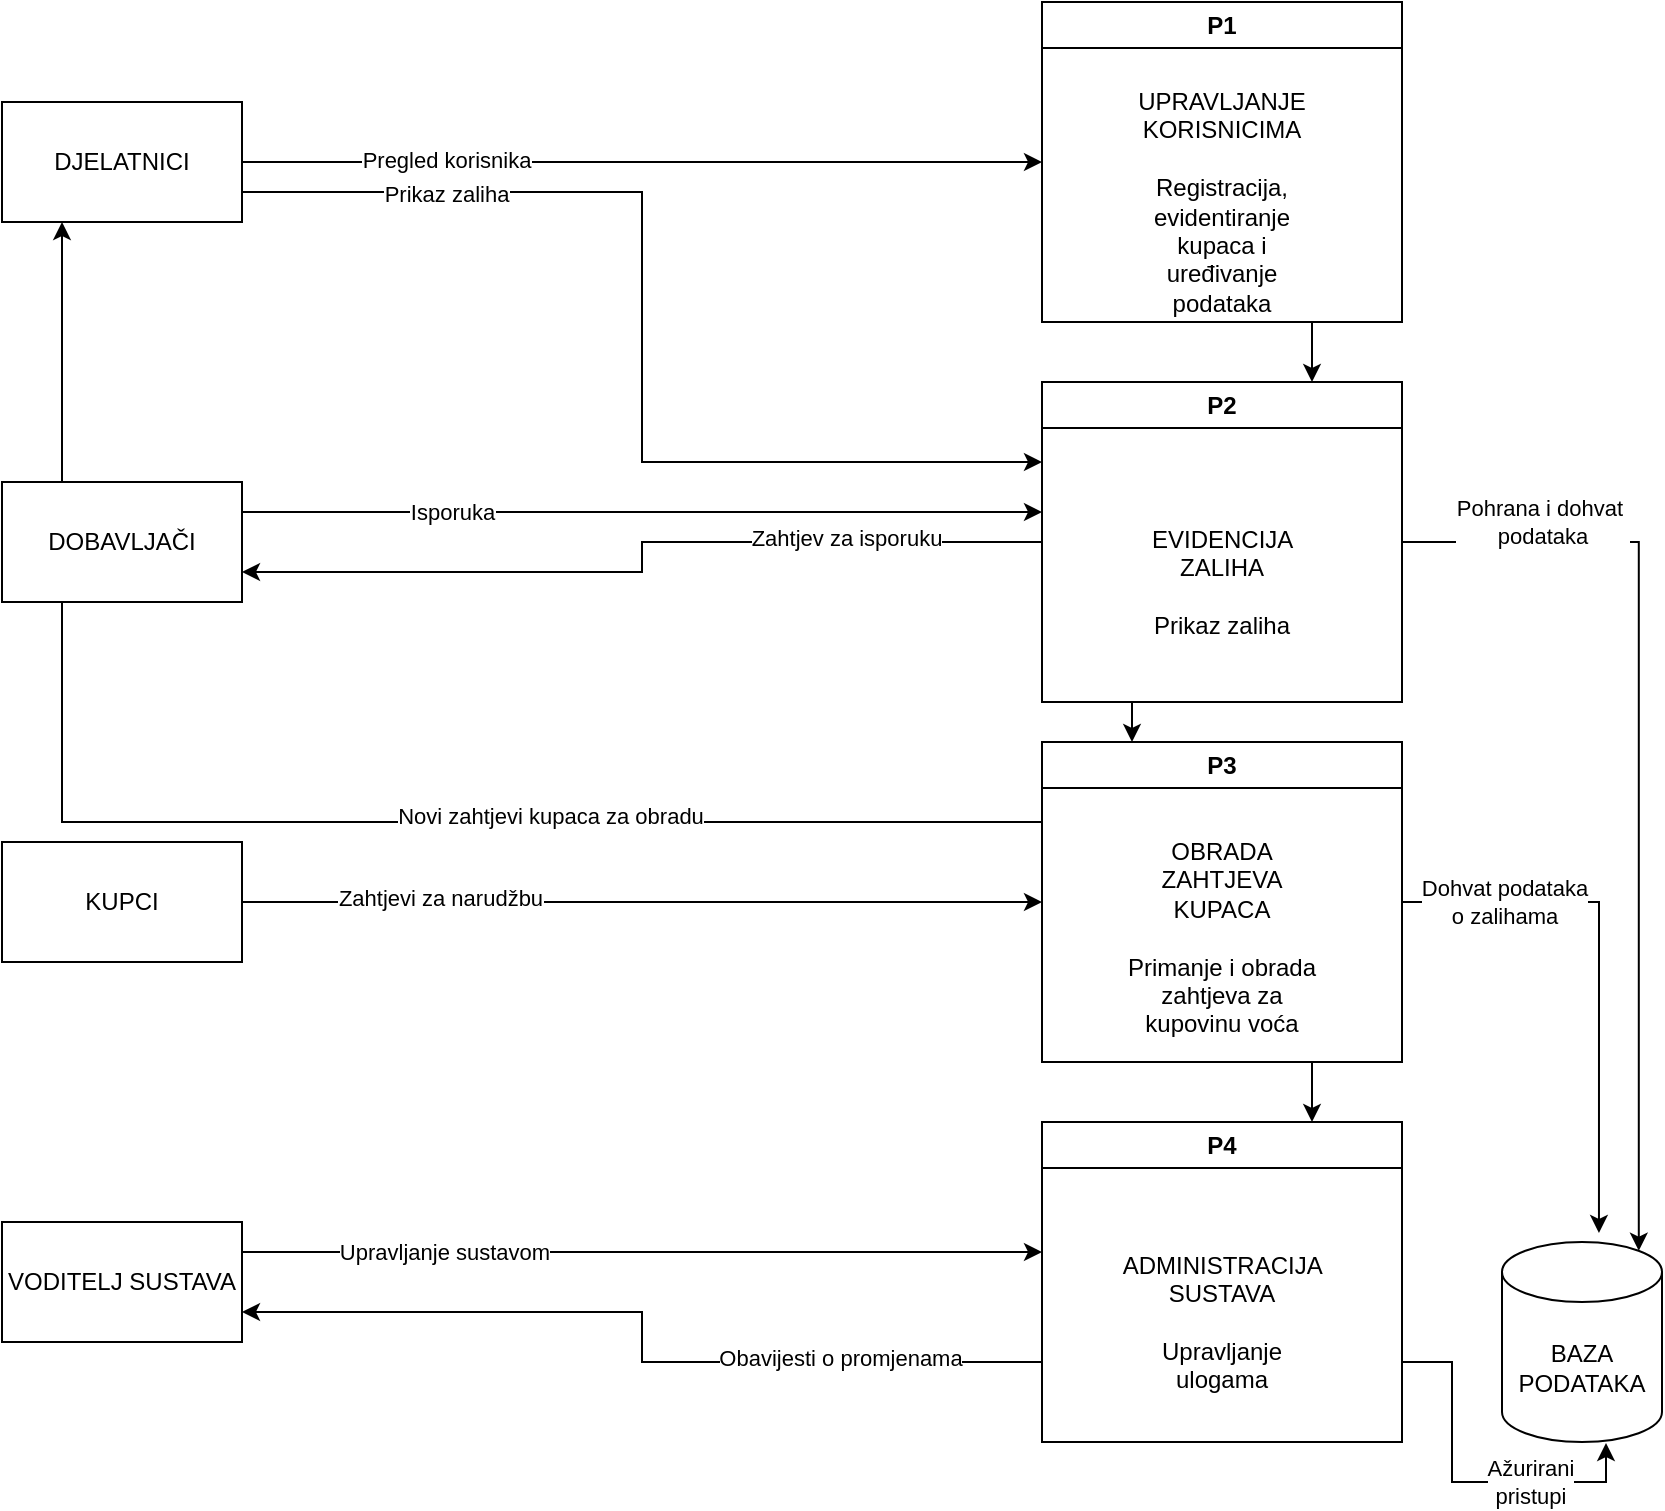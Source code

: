 <mxfile version="27.0.6">
  <diagram name="Page-1" id="f2c3ZBrtwbG61Y7bOaYs">
    <mxGraphModel dx="1245" dy="697" grid="1" gridSize="10" guides="1" tooltips="1" connect="1" arrows="1" fold="1" page="1" pageScale="1" pageWidth="850" pageHeight="1100" math="0" shadow="0">
      <root>
        <mxCell id="0" />
        <mxCell id="1" parent="0" />
        <mxCell id="Z1lMZc72gcsaE7SiT7uQ-36" style="edgeStyle=orthogonalEdgeStyle;rounded=0;orthogonalLoop=1;jettySize=auto;html=1;exitX=0.75;exitY=1;exitDx=0;exitDy=0;entryX=0.75;entryY=0;entryDx=0;entryDy=0;" edge="1" parent="1" source="Z1lMZc72gcsaE7SiT7uQ-1" target="Z1lMZc72gcsaE7SiT7uQ-5">
          <mxGeometry relative="1" as="geometry" />
        </mxCell>
        <mxCell id="Z1lMZc72gcsaE7SiT7uQ-1" value="P1" style="swimlane;whiteSpace=wrap;html=1;" vertex="1" parent="1">
          <mxGeometry x="530" y="20" width="180" height="160" as="geometry" />
        </mxCell>
        <mxCell id="Z1lMZc72gcsaE7SiT7uQ-2" value="UPRAVLJANJE KORISNICIMA&lt;div&gt;&lt;br&gt;&lt;div&gt;Registracija, evidentiranje kupaca i uređivanje podataka&lt;/div&gt;&lt;/div&gt;" style="text;html=1;align=center;verticalAlign=middle;whiteSpace=wrap;rounded=0;" vertex="1" parent="Z1lMZc72gcsaE7SiT7uQ-1">
          <mxGeometry x="60" y="85" width="60" height="30" as="geometry" />
        </mxCell>
        <mxCell id="Z1lMZc72gcsaE7SiT7uQ-23" style="edgeStyle=orthogonalEdgeStyle;rounded=0;orthogonalLoop=1;jettySize=auto;html=1;exitX=0;exitY=0.5;exitDx=0;exitDy=0;entryX=1;entryY=0.75;entryDx=0;entryDy=0;" edge="1" parent="1" source="Z1lMZc72gcsaE7SiT7uQ-5" target="Z1lMZc72gcsaE7SiT7uQ-14">
          <mxGeometry relative="1" as="geometry" />
        </mxCell>
        <mxCell id="Z1lMZc72gcsaE7SiT7uQ-24" value="Zahtjev za isporuku" style="edgeLabel;html=1;align=center;verticalAlign=middle;resizable=0;points=[];" vertex="1" connectable="0" parent="Z1lMZc72gcsaE7SiT7uQ-23">
          <mxGeometry x="-0.528" y="-2" relative="1" as="geometry">
            <mxPoint as="offset" />
          </mxGeometry>
        </mxCell>
        <mxCell id="Z1lMZc72gcsaE7SiT7uQ-37" style="edgeStyle=orthogonalEdgeStyle;rounded=0;orthogonalLoop=1;jettySize=auto;html=1;exitX=0.25;exitY=1;exitDx=0;exitDy=0;entryX=0.25;entryY=0;entryDx=0;entryDy=0;" edge="1" parent="1" source="Z1lMZc72gcsaE7SiT7uQ-5" target="Z1lMZc72gcsaE7SiT7uQ-9">
          <mxGeometry relative="1" as="geometry" />
        </mxCell>
        <mxCell id="Z1lMZc72gcsaE7SiT7uQ-5" value="P2" style="swimlane;whiteSpace=wrap;html=1;" vertex="1" parent="1">
          <mxGeometry x="530" y="210" width="180" height="160" as="geometry" />
        </mxCell>
        <mxCell id="Z1lMZc72gcsaE7SiT7uQ-6" value="&lt;div&gt;&lt;span style=&quot;background-color: transparent; color: light-dark(rgb(0, 0, 0), rgb(255, 255, 255));&quot;&gt;EVIDENCIJA ZALIHA&lt;/span&gt;&lt;/div&gt;&lt;div&gt;&lt;br&gt;&lt;div&gt;Prikaz zaliha&lt;/div&gt;&lt;/div&gt;" style="text;html=1;align=center;verticalAlign=middle;whiteSpace=wrap;rounded=0;" vertex="1" parent="Z1lMZc72gcsaE7SiT7uQ-5">
          <mxGeometry x="60" y="85" width="60" height="30" as="geometry" />
        </mxCell>
        <mxCell id="Z1lMZc72gcsaE7SiT7uQ-34" style="edgeStyle=orthogonalEdgeStyle;rounded=0;orthogonalLoop=1;jettySize=auto;html=1;exitX=0;exitY=0.75;exitDx=0;exitDy=0;entryX=1;entryY=0.75;entryDx=0;entryDy=0;" edge="1" parent="1" source="Z1lMZc72gcsaE7SiT7uQ-7" target="Z1lMZc72gcsaE7SiT7uQ-16">
          <mxGeometry relative="1" as="geometry" />
        </mxCell>
        <mxCell id="Z1lMZc72gcsaE7SiT7uQ-35" value="Obavijesti o promjenama" style="edgeLabel;html=1;align=center;verticalAlign=middle;resizable=0;points=[];" vertex="1" connectable="0" parent="Z1lMZc72gcsaE7SiT7uQ-34">
          <mxGeometry x="-0.525" y="-2" relative="1" as="geometry">
            <mxPoint as="offset" />
          </mxGeometry>
        </mxCell>
        <mxCell id="Z1lMZc72gcsaE7SiT7uQ-7" value="P4" style="swimlane;whiteSpace=wrap;html=1;" vertex="1" parent="1">
          <mxGeometry x="530" y="580" width="180" height="160" as="geometry" />
        </mxCell>
        <mxCell id="Z1lMZc72gcsaE7SiT7uQ-8" value="ADMINISTRACIJA SUSTAVA&lt;div&gt;&lt;br&gt;&lt;/div&gt;&lt;div&gt;Upravljanje ulogama&lt;/div&gt;" style="text;html=1;align=center;verticalAlign=middle;whiteSpace=wrap;rounded=0;" vertex="1" parent="Z1lMZc72gcsaE7SiT7uQ-7">
          <mxGeometry x="60" y="85" width="60" height="30" as="geometry" />
        </mxCell>
        <mxCell id="Z1lMZc72gcsaE7SiT7uQ-30" style="edgeStyle=orthogonalEdgeStyle;rounded=0;orthogonalLoop=1;jettySize=auto;html=1;exitX=0;exitY=0.25;exitDx=0;exitDy=0;entryX=0.25;entryY=1;entryDx=0;entryDy=0;" edge="1" parent="1" source="Z1lMZc72gcsaE7SiT7uQ-9" target="Z1lMZc72gcsaE7SiT7uQ-13">
          <mxGeometry relative="1" as="geometry" />
        </mxCell>
        <mxCell id="Z1lMZc72gcsaE7SiT7uQ-31" value="Novi zahtjevi kupaca za obradu" style="edgeLabel;html=1;align=center;verticalAlign=middle;resizable=0;points=[];" vertex="1" connectable="0" parent="Z1lMZc72gcsaE7SiT7uQ-30">
          <mxGeometry x="-0.377" y="-3" relative="1" as="geometry">
            <mxPoint as="offset" />
          </mxGeometry>
        </mxCell>
        <mxCell id="Z1lMZc72gcsaE7SiT7uQ-38" style="edgeStyle=orthogonalEdgeStyle;rounded=0;orthogonalLoop=1;jettySize=auto;html=1;exitX=0.75;exitY=1;exitDx=0;exitDy=0;entryX=0.75;entryY=0;entryDx=0;entryDy=0;" edge="1" parent="1" source="Z1lMZc72gcsaE7SiT7uQ-9" target="Z1lMZc72gcsaE7SiT7uQ-7">
          <mxGeometry relative="1" as="geometry" />
        </mxCell>
        <mxCell id="Z1lMZc72gcsaE7SiT7uQ-9" value="P3" style="swimlane;whiteSpace=wrap;html=1;startSize=23;" vertex="1" parent="1">
          <mxGeometry x="530" y="390" width="180" height="160" as="geometry" />
        </mxCell>
        <mxCell id="Z1lMZc72gcsaE7SiT7uQ-10" value="OBRADA ZAHTJEVA KUPACA&lt;div&gt;&lt;br&gt;&lt;/div&gt;&lt;div&gt;Primanje i obrada zahtjeva za kupovinu voća&lt;br&gt;&lt;div&gt;&lt;br&gt;&lt;/div&gt;&lt;/div&gt;" style="text;html=1;align=center;verticalAlign=middle;whiteSpace=wrap;rounded=0;" vertex="1" parent="Z1lMZc72gcsaE7SiT7uQ-9">
          <mxGeometry x="40" y="90" width="100" height="30" as="geometry" />
        </mxCell>
        <mxCell id="Z1lMZc72gcsaE7SiT7uQ-17" style="edgeStyle=orthogonalEdgeStyle;rounded=0;orthogonalLoop=1;jettySize=auto;html=1;exitX=1;exitY=0.5;exitDx=0;exitDy=0;entryX=0;entryY=0.5;entryDx=0;entryDy=0;" edge="1" parent="1" source="Z1lMZc72gcsaE7SiT7uQ-13" target="Z1lMZc72gcsaE7SiT7uQ-1">
          <mxGeometry relative="1" as="geometry" />
        </mxCell>
        <mxCell id="Z1lMZc72gcsaE7SiT7uQ-18" value="Pregled korisnika" style="edgeLabel;html=1;align=center;verticalAlign=middle;resizable=0;points=[];" vertex="1" connectable="0" parent="Z1lMZc72gcsaE7SiT7uQ-17">
          <mxGeometry x="-0.49" y="1" relative="1" as="geometry">
            <mxPoint as="offset" />
          </mxGeometry>
        </mxCell>
        <mxCell id="Z1lMZc72gcsaE7SiT7uQ-19" style="edgeStyle=orthogonalEdgeStyle;rounded=0;orthogonalLoop=1;jettySize=auto;html=1;exitX=1;exitY=0.75;exitDx=0;exitDy=0;entryX=0;entryY=0.25;entryDx=0;entryDy=0;" edge="1" parent="1" source="Z1lMZc72gcsaE7SiT7uQ-13" target="Z1lMZc72gcsaE7SiT7uQ-5">
          <mxGeometry relative="1" as="geometry" />
        </mxCell>
        <mxCell id="Z1lMZc72gcsaE7SiT7uQ-20" value="Prikaz zaliha" style="edgeLabel;html=1;align=center;verticalAlign=middle;resizable=0;points=[];" vertex="1" connectable="0" parent="Z1lMZc72gcsaE7SiT7uQ-19">
          <mxGeometry x="-0.619" y="-1" relative="1" as="geometry">
            <mxPoint as="offset" />
          </mxGeometry>
        </mxCell>
        <mxCell id="Z1lMZc72gcsaE7SiT7uQ-13" value="DJELATNICI" style="rounded=0;whiteSpace=wrap;html=1;" vertex="1" parent="1">
          <mxGeometry x="10" y="70" width="120" height="60" as="geometry" />
        </mxCell>
        <mxCell id="Z1lMZc72gcsaE7SiT7uQ-21" style="edgeStyle=orthogonalEdgeStyle;rounded=0;orthogonalLoop=1;jettySize=auto;html=1;exitX=1;exitY=0.25;exitDx=0;exitDy=0;" edge="1" parent="1" source="Z1lMZc72gcsaE7SiT7uQ-14">
          <mxGeometry relative="1" as="geometry">
            <mxPoint x="530" y="275" as="targetPoint" />
          </mxGeometry>
        </mxCell>
        <mxCell id="Z1lMZc72gcsaE7SiT7uQ-22" value="Isporuka" style="edgeLabel;html=1;align=center;verticalAlign=middle;resizable=0;points=[];" vertex="1" connectable="0" parent="Z1lMZc72gcsaE7SiT7uQ-21">
          <mxGeometry x="-0.476" relative="1" as="geometry">
            <mxPoint as="offset" />
          </mxGeometry>
        </mxCell>
        <mxCell id="Z1lMZc72gcsaE7SiT7uQ-14" value="DOBAVLJAČI" style="rounded=0;whiteSpace=wrap;html=1;" vertex="1" parent="1">
          <mxGeometry x="10" y="260" width="120" height="60" as="geometry" />
        </mxCell>
        <mxCell id="Z1lMZc72gcsaE7SiT7uQ-25" style="edgeStyle=orthogonalEdgeStyle;rounded=0;orthogonalLoop=1;jettySize=auto;html=1;exitX=1;exitY=0.5;exitDx=0;exitDy=0;entryX=0;entryY=0.5;entryDx=0;entryDy=0;" edge="1" parent="1" source="Z1lMZc72gcsaE7SiT7uQ-15" target="Z1lMZc72gcsaE7SiT7uQ-9">
          <mxGeometry relative="1" as="geometry" />
        </mxCell>
        <mxCell id="Z1lMZc72gcsaE7SiT7uQ-26" value="Zahtjevi za narudžbu" style="edgeLabel;html=1;align=center;verticalAlign=middle;resizable=0;points=[];" vertex="1" connectable="0" parent="Z1lMZc72gcsaE7SiT7uQ-25">
          <mxGeometry x="-0.505" y="2" relative="1" as="geometry">
            <mxPoint as="offset" />
          </mxGeometry>
        </mxCell>
        <mxCell id="Z1lMZc72gcsaE7SiT7uQ-15" value="KUPCI" style="rounded=0;whiteSpace=wrap;html=1;" vertex="1" parent="1">
          <mxGeometry x="10" y="440" width="120" height="60" as="geometry" />
        </mxCell>
        <mxCell id="Z1lMZc72gcsaE7SiT7uQ-32" style="edgeStyle=orthogonalEdgeStyle;rounded=0;orthogonalLoop=1;jettySize=auto;html=1;exitX=1;exitY=0.25;exitDx=0;exitDy=0;" edge="1" parent="1" source="Z1lMZc72gcsaE7SiT7uQ-16">
          <mxGeometry relative="1" as="geometry">
            <mxPoint x="530" y="645" as="targetPoint" />
          </mxGeometry>
        </mxCell>
        <mxCell id="Z1lMZc72gcsaE7SiT7uQ-33" value="Upravljanje sustavom" style="edgeLabel;html=1;align=center;verticalAlign=middle;resizable=0;points=[];" vertex="1" connectable="0" parent="Z1lMZc72gcsaE7SiT7uQ-32">
          <mxGeometry x="-0.496" relative="1" as="geometry">
            <mxPoint as="offset" />
          </mxGeometry>
        </mxCell>
        <mxCell id="Z1lMZc72gcsaE7SiT7uQ-16" value="VODITELJ SUSTAVA" style="rounded=0;whiteSpace=wrap;html=1;" vertex="1" parent="1">
          <mxGeometry x="10" y="630" width="120" height="60" as="geometry" />
        </mxCell>
        <mxCell id="Z1lMZc72gcsaE7SiT7uQ-39" value="BAZA PODATAKA" style="shape=cylinder3;whiteSpace=wrap;html=1;boundedLbl=1;backgroundOutline=1;size=15;" vertex="1" parent="1">
          <mxGeometry x="760" y="640" width="80" height="100" as="geometry" />
        </mxCell>
        <mxCell id="Z1lMZc72gcsaE7SiT7uQ-40" style="edgeStyle=orthogonalEdgeStyle;rounded=0;orthogonalLoop=1;jettySize=auto;html=1;exitX=1;exitY=0.5;exitDx=0;exitDy=0;entryX=0.855;entryY=0;entryDx=0;entryDy=4.35;entryPerimeter=0;" edge="1" parent="1" source="Z1lMZc72gcsaE7SiT7uQ-5" target="Z1lMZc72gcsaE7SiT7uQ-39">
          <mxGeometry relative="1" as="geometry" />
        </mxCell>
        <mxCell id="Z1lMZc72gcsaE7SiT7uQ-41" value="Pohrana i dohvat&amp;nbsp;&lt;div&gt;podataka&lt;/div&gt;" style="edgeLabel;html=1;align=center;verticalAlign=middle;resizable=0;points=[];" vertex="1" connectable="0" parent="Z1lMZc72gcsaE7SiT7uQ-40">
          <mxGeometry x="-0.746" relative="1" as="geometry">
            <mxPoint x="10" y="-10" as="offset" />
          </mxGeometry>
        </mxCell>
        <mxCell id="Z1lMZc72gcsaE7SiT7uQ-42" style="edgeStyle=orthogonalEdgeStyle;rounded=0;orthogonalLoop=1;jettySize=auto;html=1;exitX=1;exitY=0.5;exitDx=0;exitDy=0;entryX=0.606;entryY=-0.045;entryDx=0;entryDy=0;entryPerimeter=0;" edge="1" parent="1" source="Z1lMZc72gcsaE7SiT7uQ-9" target="Z1lMZc72gcsaE7SiT7uQ-39">
          <mxGeometry relative="1" as="geometry" />
        </mxCell>
        <mxCell id="Z1lMZc72gcsaE7SiT7uQ-43" value="Dohvat podataka&lt;div&gt;o zalihama&lt;/div&gt;" style="edgeLabel;html=1;align=center;verticalAlign=middle;resizable=0;points=[];" vertex="1" connectable="0" parent="Z1lMZc72gcsaE7SiT7uQ-42">
          <mxGeometry x="-0.614" relative="1" as="geometry">
            <mxPoint as="offset" />
          </mxGeometry>
        </mxCell>
        <mxCell id="Z1lMZc72gcsaE7SiT7uQ-44" style="edgeStyle=orthogonalEdgeStyle;rounded=0;orthogonalLoop=1;jettySize=auto;html=1;exitX=1;exitY=0.75;exitDx=0;exitDy=0;entryX=0.65;entryY=1.005;entryDx=0;entryDy=0;entryPerimeter=0;" edge="1" parent="1" source="Z1lMZc72gcsaE7SiT7uQ-7" target="Z1lMZc72gcsaE7SiT7uQ-39">
          <mxGeometry relative="1" as="geometry" />
        </mxCell>
        <mxCell id="Z1lMZc72gcsaE7SiT7uQ-45" value="Ažurirani&lt;div&gt;pristupi&lt;/div&gt;" style="edgeLabel;html=1;align=center;verticalAlign=middle;resizable=0;points=[];" vertex="1" connectable="0" parent="Z1lMZc72gcsaE7SiT7uQ-44">
          <mxGeometry x="0.366" relative="1" as="geometry">
            <mxPoint as="offset" />
          </mxGeometry>
        </mxCell>
      </root>
    </mxGraphModel>
  </diagram>
</mxfile>
